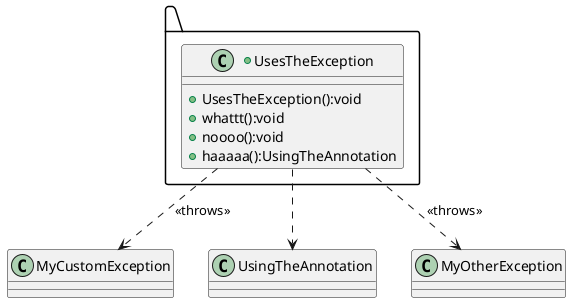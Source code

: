 @startuml
package .. {
	+class UsesTheException{
	+UsesTheException():void
	+whattt():void
	+noooo():void
	+haaaaa():UsingTheAnnotation
	}

}
UsesTheException..>MyCustomException : << throws >>
UsesTheException..>UsingTheAnnotation
UsesTheException..>MyOtherException : << throws >>
@enduml